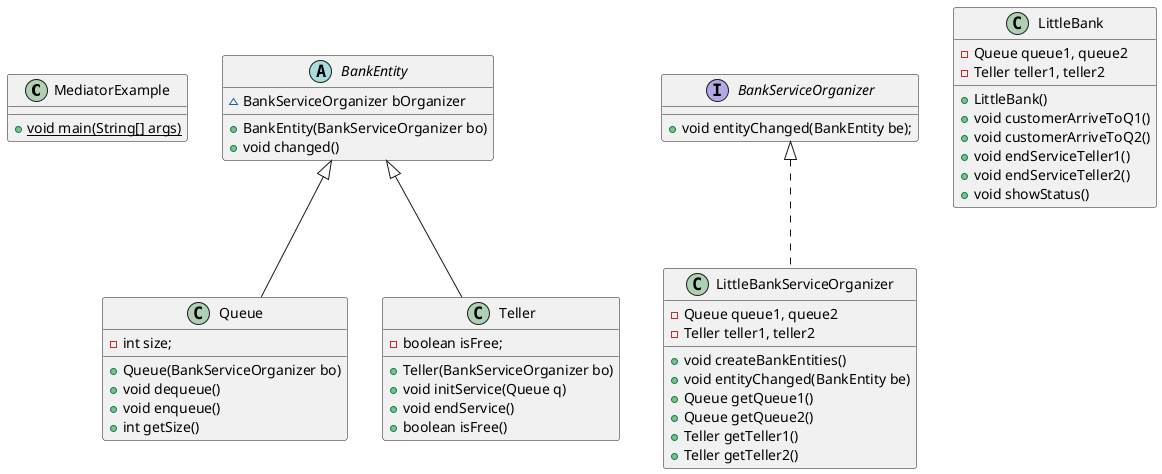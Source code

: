 @startuml

class MediatorExample {
    + {static} void main(String[] args)
}

abstract class BankEntity {
    ~ BankServiceOrganizer bOrganizer
    + BankEntity(BankServiceOrganizer bo)
    + void changed()
}

interface BankServiceOrganizer {
    + void entityChanged(BankEntity be);
}

class LittleBank {
    - Queue queue1, queue2
    - Teller teller1, teller2
    + LittleBank()
    + void customerArriveToQ1()
    + void customerArriveToQ2()
    + void endServiceTeller1()
    + void endServiceTeller2()
    + void showStatus()
}

class LittleBankServiceOrganizer implements BankServiceOrganizer {
    - Queue queue1, queue2
    - Teller teller1, teller2
    + void createBankEntities()
    + void entityChanged(BankEntity be)
    + Queue getQueue1()
    + Queue getQueue2()
    + Teller getTeller1()
    + Teller getTeller2()
}

class Queue extends BankEntity {
    - int size;
    + Queue(BankServiceOrganizer bo)
    + void dequeue()
    + void enqueue()
    + int getSize()
}

class Teller extends BankEntity {
    - boolean isFree;
    + Teller(BankServiceOrganizer bo)
    + void initService(Queue q)
    + void endService()
    + boolean isFree()
}

@enduml